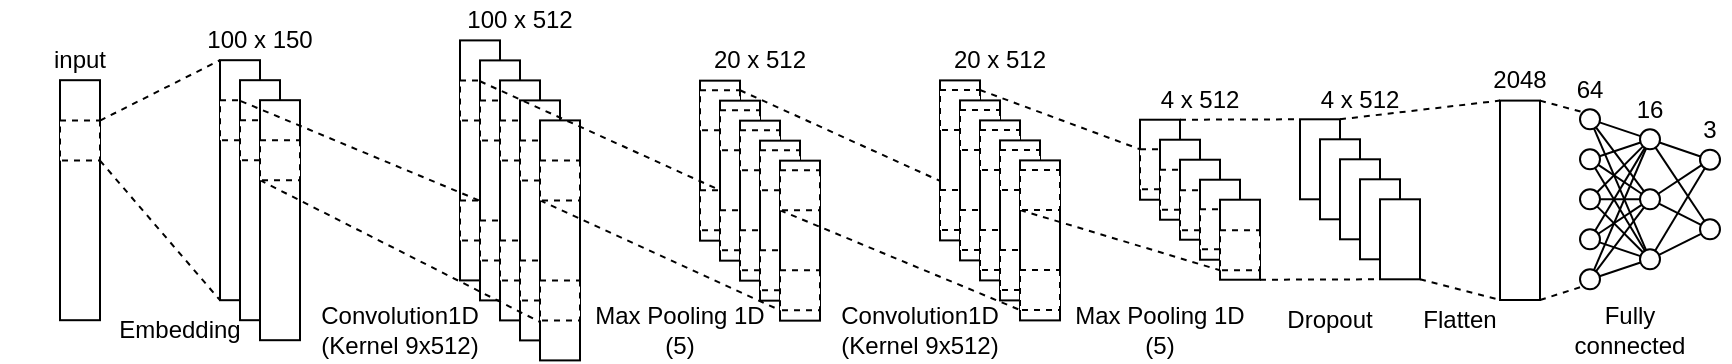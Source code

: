 <mxfile version="14.2.4" type="device"><diagram id="Y6wxQImzyq5qsoY_yZKw" name="Page-1"><mxGraphModel dx="988" dy="628" grid="1" gridSize="10" guides="1" tooltips="1" connect="1" arrows="1" fold="1" page="1" pageScale="1" pageWidth="850" pageHeight="1100" math="0" shadow="0"><root><mxCell id="0"/><mxCell id="1" parent="0"/><mxCell id="9srNNJFQmQIwniroelae-347" value="" style="rounded=0;whiteSpace=wrap;html=1;rotation=90;" parent="1" vertex="1"><mxGeometry x="-10" y="130.1" width="120" height="20" as="geometry"/></mxCell><mxCell id="9srNNJFQmQIwniroelae-470" style="edgeStyle=none;rounded=0;orthogonalLoop=1;jettySize=auto;html=1;exitX=0;exitY=0;exitDx=0;exitDy=0;entryX=0;entryY=1;entryDx=0;entryDy=0;dashed=1;endArrow=none;endFill=0;" parent="1" source="9srNNJFQmQIwniroelae-348" target="9srNNJFQmQIwniroelae-365" edge="1"><mxGeometry relative="1" as="geometry"/></mxCell><mxCell id="9srNNJFQmQIwniroelae-471" style="edgeStyle=none;rounded=0;orthogonalLoop=1;jettySize=auto;html=1;exitX=1;exitY=0;exitDx=0;exitDy=0;entryX=1;entryY=1;entryDx=0;entryDy=0;dashed=1;endArrow=none;endFill=0;" parent="1" source="9srNNJFQmQIwniroelae-348" target="9srNNJFQmQIwniroelae-365" edge="1"><mxGeometry relative="1" as="geometry"/></mxCell><mxCell id="9srNNJFQmQIwniroelae-348" value="" style="rounded=0;whiteSpace=wrap;html=1;dashed=1;direction=south;" parent="1" vertex="1"><mxGeometry x="40" y="100.3" width="20" height="20" as="geometry"/></mxCell><mxCell id="9srNNJFQmQIwniroelae-349" value="" style="rounded=0;whiteSpace=wrap;html=1;rotation=90;" parent="1" vertex="1"><mxGeometry x="190" y="110.2" width="120" height="20" as="geometry"/></mxCell><mxCell id="9srNNJFQmQIwniroelae-350" value="" style="rounded=0;whiteSpace=wrap;html=1;dashed=1;direction=south;" parent="1" vertex="1"><mxGeometry x="240" y="80.2" width="20" height="20" as="geometry"/></mxCell><mxCell id="9srNNJFQmQIwniroelae-351" value="" style="rounded=0;whiteSpace=wrap;html=1;dashed=1;direction=south;" parent="1" vertex="1"><mxGeometry x="240" y="140.2" width="20" height="20" as="geometry"/></mxCell><mxCell id="9srNNJFQmQIwniroelae-352" value="" style="rounded=0;whiteSpace=wrap;html=1;rotation=90;" parent="1" vertex="1"><mxGeometry x="200" y="120.2" width="120" height="20" as="geometry"/></mxCell><mxCell id="9srNNJFQmQIwniroelae-353" value="" style="rounded=0;whiteSpace=wrap;html=1;dashed=1;direction=south;" parent="1" vertex="1"><mxGeometry x="250" y="90.2" width="20" height="20" as="geometry"/></mxCell><mxCell id="9srNNJFQmQIwniroelae-354" value="" style="rounded=0;whiteSpace=wrap;html=1;dashed=1;direction=south;" parent="1" vertex="1"><mxGeometry x="250" y="150.2" width="20" height="20" as="geometry"/></mxCell><mxCell id="9srNNJFQmQIwniroelae-355" value="" style="rounded=0;whiteSpace=wrap;html=1;rotation=90;" parent="1" vertex="1"><mxGeometry x="210" y="130.2" width="120" height="20" as="geometry"/></mxCell><mxCell id="9srNNJFQmQIwniroelae-356" value="" style="rounded=0;whiteSpace=wrap;html=1;dashed=1;direction=south;" parent="1" vertex="1"><mxGeometry x="260" y="100.2" width="20" height="20" as="geometry"/></mxCell><mxCell id="9srNNJFQmQIwniroelae-357" value="" style="rounded=0;whiteSpace=wrap;html=1;dashed=1;direction=south;" parent="1" vertex="1"><mxGeometry x="260" y="160.2" width="20" height="20" as="geometry"/></mxCell><mxCell id="9srNNJFQmQIwniroelae-358" value="" style="rounded=0;whiteSpace=wrap;html=1;rotation=90;" parent="1" vertex="1"><mxGeometry x="220" y="140.2" width="120" height="20" as="geometry"/></mxCell><mxCell id="9srNNJFQmQIwniroelae-359" value="" style="rounded=0;whiteSpace=wrap;html=1;dashed=1;direction=south;" parent="1" vertex="1"><mxGeometry x="270" y="110.2" width="20" height="20" as="geometry"/></mxCell><mxCell id="9srNNJFQmQIwniroelae-360" value="" style="rounded=0;whiteSpace=wrap;html=1;dashed=1;direction=south;" parent="1" vertex="1"><mxGeometry x="270" y="170.2" width="20" height="20" as="geometry"/></mxCell><mxCell id="9srNNJFQmQIwniroelae-361" value="" style="rounded=0;whiteSpace=wrap;html=1;rotation=90;" parent="1" vertex="1"><mxGeometry x="230" y="150.2" width="120" height="20" as="geometry"/></mxCell><mxCell id="9srNNJFQmQIwniroelae-476" style="edgeStyle=none;rounded=0;orthogonalLoop=1;jettySize=auto;html=1;exitX=1;exitY=1;exitDx=0;exitDy=0;entryX=1;entryY=1;entryDx=0;entryDy=0;dashed=1;endArrow=none;endFill=0;" parent="1" source="9srNNJFQmQIwniroelae-362" target="9srNNJFQmQIwniroelae-398" edge="1"><mxGeometry relative="1" as="geometry"/></mxCell><mxCell id="9srNNJFQmQIwniroelae-362" value="" style="rounded=0;whiteSpace=wrap;html=1;dashed=1;direction=south;" parent="1" vertex="1"><mxGeometry x="280" y="120.2" width="20" height="20" as="geometry"/></mxCell><mxCell id="9srNNJFQmQIwniroelae-363" value="" style="rounded=0;whiteSpace=wrap;html=1;dashed=1;direction=south;" parent="1" vertex="1"><mxGeometry x="280" y="180.2" width="20" height="20" as="geometry"/></mxCell><mxCell id="9srNNJFQmQIwniroelae-365" value="" style="rounded=0;whiteSpace=wrap;html=1;rotation=90;" parent="1" vertex="1"><mxGeometry x="70" y="120.1" width="120" height="20" as="geometry"/></mxCell><mxCell id="9srNNJFQmQIwniroelae-366" value="" style="rounded=0;whiteSpace=wrap;html=1;dashed=1;direction=south;" parent="1" vertex="1"><mxGeometry x="120" y="90.1" width="20" height="20" as="geometry"/></mxCell><mxCell id="9srNNJFQmQIwniroelae-371" value="" style="rounded=0;whiteSpace=wrap;html=1;rotation=90;" parent="1" vertex="1"><mxGeometry x="80" y="130.1" width="120" height="20" as="geometry"/></mxCell><mxCell id="9srNNJFQmQIwniroelae-372" value="" style="rounded=0;whiteSpace=wrap;html=1;dashed=1;direction=south;" parent="1" vertex="1"><mxGeometry x="130" y="100.1" width="20" height="20" as="geometry"/></mxCell><mxCell id="9srNNJFQmQIwniroelae-373" value="" style="rounded=0;whiteSpace=wrap;html=1;rotation=90;" parent="1" vertex="1"><mxGeometry x="90" y="140.1" width="120" height="20" as="geometry"/></mxCell><mxCell id="9srNNJFQmQIwniroelae-474" style="edgeStyle=none;rounded=0;orthogonalLoop=1;jettySize=auto;html=1;exitX=1;exitY=1;exitDx=0;exitDy=0;entryX=0.841;entryY=0.988;entryDx=0;entryDy=0;entryPerimeter=0;dashed=1;endArrow=none;endFill=0;" parent="1" source="9srNNJFQmQIwniroelae-374" target="9srNNJFQmQIwniroelae-361" edge="1"><mxGeometry relative="1" as="geometry"/></mxCell><mxCell id="9srNNJFQmQIwniroelae-374" value="" style="rounded=0;whiteSpace=wrap;html=1;dashed=1;direction=south;" parent="1" vertex="1"><mxGeometry x="140" y="110.1" width="20" height="20" as="geometry"/></mxCell><mxCell id="9srNNJFQmQIwniroelae-379" value="" style="rounded=0;whiteSpace=wrap;html=1;rotation=90;" parent="1" vertex="1"><mxGeometry x="330" y="110.33" width="80" height="20" as="geometry"/></mxCell><mxCell id="9srNNJFQmQIwniroelae-478" style="edgeStyle=none;rounded=0;orthogonalLoop=1;jettySize=auto;html=1;exitX=0;exitY=0;exitDx=0;exitDy=0;entryX=0;entryY=0.5;entryDx=0;entryDy=0;dashed=1;endArrow=none;endFill=0;" parent="1" source="9srNNJFQmQIwniroelae-380" target="9srNNJFQmQIwniroelae-437" edge="1"><mxGeometry relative="1" as="geometry"/></mxCell><mxCell id="9srNNJFQmQIwniroelae-380" value="" style="rounded=0;whiteSpace=wrap;html=1;dashed=1;direction=south;" parent="1" vertex="1"><mxGeometry x="360" y="85.13" width="20" height="20" as="geometry"/></mxCell><mxCell id="9srNNJFQmQIwniroelae-381" style="edgeStyle=none;rounded=0;orthogonalLoop=1;jettySize=auto;html=1;exitX=1;exitY=0.5;exitDx=0;exitDy=0;dashed=1;endArrow=none;endFill=0;" parent="1" source="9srNNJFQmQIwniroelae-379" target="9srNNJFQmQIwniroelae-379" edge="1"><mxGeometry relative="1" as="geometry"/></mxCell><mxCell id="9srNNJFQmQIwniroelae-382" value="" style="rounded=0;whiteSpace=wrap;html=1;dashed=1;direction=south;" parent="1" vertex="1"><mxGeometry x="360" y="135.13" width="20" height="20" as="geometry"/></mxCell><mxCell id="9srNNJFQmQIwniroelae-383" value="" style="rounded=0;whiteSpace=wrap;html=1;rotation=90;" parent="1" vertex="1"><mxGeometry x="340" y="120.33" width="80" height="20" as="geometry"/></mxCell><mxCell id="9srNNJFQmQIwniroelae-384" value="" style="rounded=0;whiteSpace=wrap;html=1;dashed=1;direction=south;" parent="1" vertex="1"><mxGeometry x="370" y="95.13" width="20" height="20" as="geometry"/></mxCell><mxCell id="9srNNJFQmQIwniroelae-385" style="edgeStyle=none;rounded=0;orthogonalLoop=1;jettySize=auto;html=1;exitX=1;exitY=0.5;exitDx=0;exitDy=0;dashed=1;endArrow=none;endFill=0;" parent="1" source="9srNNJFQmQIwniroelae-383" target="9srNNJFQmQIwniroelae-383" edge="1"><mxGeometry relative="1" as="geometry"/></mxCell><mxCell id="9srNNJFQmQIwniroelae-386" value="" style="rounded=0;whiteSpace=wrap;html=1;dashed=1;direction=south;" parent="1" vertex="1"><mxGeometry x="370" y="145.13" width="20" height="20" as="geometry"/></mxCell><mxCell id="9srNNJFQmQIwniroelae-387" value="" style="rounded=0;whiteSpace=wrap;html=1;rotation=90;" parent="1" vertex="1"><mxGeometry x="350" y="130.33" width="80" height="20" as="geometry"/></mxCell><mxCell id="9srNNJFQmQIwniroelae-388" value="" style="rounded=0;whiteSpace=wrap;html=1;dashed=1;direction=south;" parent="1" vertex="1"><mxGeometry x="380" y="105.13" width="20" height="20" as="geometry"/></mxCell><mxCell id="9srNNJFQmQIwniroelae-389" style="edgeStyle=none;rounded=0;orthogonalLoop=1;jettySize=auto;html=1;exitX=1;exitY=0.5;exitDx=0;exitDy=0;dashed=1;endArrow=none;endFill=0;" parent="1" source="9srNNJFQmQIwniroelae-387" target="9srNNJFQmQIwniroelae-387" edge="1"><mxGeometry relative="1" as="geometry"/></mxCell><mxCell id="9srNNJFQmQIwniroelae-390" value="" style="rounded=0;whiteSpace=wrap;html=1;dashed=1;direction=south;" parent="1" vertex="1"><mxGeometry x="380" y="155.13" width="20" height="20" as="geometry"/></mxCell><mxCell id="9srNNJFQmQIwniroelae-391" value="" style="rounded=0;whiteSpace=wrap;html=1;rotation=90;" parent="1" vertex="1"><mxGeometry x="360" y="140.33" width="80" height="20" as="geometry"/></mxCell><mxCell id="9srNNJFQmQIwniroelae-392" value="" style="rounded=0;whiteSpace=wrap;html=1;dashed=1;direction=south;" parent="1" vertex="1"><mxGeometry x="390" y="115.13" width="20" height="20" as="geometry"/></mxCell><mxCell id="9srNNJFQmQIwniroelae-393" style="edgeStyle=none;rounded=0;orthogonalLoop=1;jettySize=auto;html=1;exitX=1;exitY=0.5;exitDx=0;exitDy=0;dashed=1;endArrow=none;endFill=0;" parent="1" source="9srNNJFQmQIwniroelae-391" target="9srNNJFQmQIwniroelae-391" edge="1"><mxGeometry relative="1" as="geometry"/></mxCell><mxCell id="9srNNJFQmQIwniroelae-394" value="" style="rounded=0;whiteSpace=wrap;html=1;dashed=1;direction=south;" parent="1" vertex="1"><mxGeometry x="390" y="165.13" width="20" height="20" as="geometry"/></mxCell><mxCell id="9srNNJFQmQIwniroelae-395" value="" style="rounded=0;whiteSpace=wrap;html=1;rotation=90;" parent="1" vertex="1"><mxGeometry x="370" y="150.33" width="80" height="20" as="geometry"/></mxCell><mxCell id="9srNNJFQmQIwniroelae-479" style="edgeStyle=none;rounded=0;orthogonalLoop=1;jettySize=auto;html=1;exitX=1;exitY=1;exitDx=0;exitDy=0;entryX=1;entryY=1;entryDx=0;entryDy=0;dashed=1;endArrow=none;endFill=0;" parent="1" source="9srNNJFQmQIwniroelae-396" target="9srNNJFQmQIwniroelae-453" edge="1"><mxGeometry relative="1" as="geometry"/></mxCell><mxCell id="9srNNJFQmQIwniroelae-396" value="" style="rounded=0;whiteSpace=wrap;html=1;dashed=1;direction=south;" parent="1" vertex="1"><mxGeometry x="400" y="125.13" width="20" height="20" as="geometry"/></mxCell><mxCell id="9srNNJFQmQIwniroelae-397" style="edgeStyle=none;rounded=0;orthogonalLoop=1;jettySize=auto;html=1;exitX=1;exitY=0.5;exitDx=0;exitDy=0;dashed=1;endArrow=none;endFill=0;" parent="1" source="9srNNJFQmQIwniroelae-395" target="9srNNJFQmQIwniroelae-395" edge="1"><mxGeometry relative="1" as="geometry"/></mxCell><mxCell id="9srNNJFQmQIwniroelae-398" value="" style="rounded=0;whiteSpace=wrap;html=1;dashed=1;direction=south;" parent="1" vertex="1"><mxGeometry x="400" y="175.13" width="20" height="20" as="geometry"/></mxCell><mxCell id="9srNNJFQmQIwniroelae-565" style="edgeStyle=none;rounded=0;orthogonalLoop=1;jettySize=auto;html=1;exitX=0;exitY=0;exitDx=0;exitDy=0;entryX=0;entryY=1;entryDx=0;entryDy=0;dashed=1;endArrow=none;endFill=0;" parent="1" source="9srNNJFQmQIwniroelae-419" target="9srNNJFQmQIwniroelae-548" edge="1"><mxGeometry relative="1" as="geometry"/></mxCell><mxCell id="9srNNJFQmQIwniroelae-419" value="" style="rounded=0;whiteSpace=wrap;html=1;rotation=90;" parent="1" vertex="1"><mxGeometry x="570" y="109.86" width="40" height="20" as="geometry"/></mxCell><mxCell id="9srNNJFQmQIwniroelae-420" value="" style="rounded=0;whiteSpace=wrap;html=1;dashed=1;direction=south;" parent="1" vertex="1"><mxGeometry x="580" y="114.65" width="20" height="20" as="geometry"/></mxCell><mxCell id="9srNNJFQmQIwniroelae-421" style="edgeStyle=none;rounded=0;orthogonalLoop=1;jettySize=auto;html=1;exitX=1;exitY=0.5;exitDx=0;exitDy=0;dashed=1;endArrow=none;endFill=0;" parent="1" source="9srNNJFQmQIwniroelae-419" target="9srNNJFQmQIwniroelae-419" edge="1"><mxGeometry relative="1" as="geometry"/></mxCell><mxCell id="9srNNJFQmQIwniroelae-422" value="" style="rounded=0;whiteSpace=wrap;html=1;rotation=90;" parent="1" vertex="1"><mxGeometry x="580" y="119.86" width="40" height="20" as="geometry"/></mxCell><mxCell id="9srNNJFQmQIwniroelae-423" value="" style="rounded=0;whiteSpace=wrap;html=1;dashed=1;direction=south;" parent="1" vertex="1"><mxGeometry x="590" y="124.86" width="20" height="20" as="geometry"/></mxCell><mxCell id="9srNNJFQmQIwniroelae-424" style="edgeStyle=none;rounded=0;orthogonalLoop=1;jettySize=auto;html=1;exitX=1;exitY=0.5;exitDx=0;exitDy=0;dashed=1;endArrow=none;endFill=0;" parent="1" source="9srNNJFQmQIwniroelae-422" target="9srNNJFQmQIwniroelae-422" edge="1"><mxGeometry relative="1" as="geometry"/></mxCell><mxCell id="9srNNJFQmQIwniroelae-425" value="" style="rounded=0;whiteSpace=wrap;html=1;rotation=90;" parent="1" vertex="1"><mxGeometry x="590" y="129.86" width="40" height="20" as="geometry"/></mxCell><mxCell id="9srNNJFQmQIwniroelae-426" value="" style="rounded=0;whiteSpace=wrap;html=1;dashed=1;direction=south;" parent="1" vertex="1"><mxGeometry x="600" y="135.13" width="20" height="20" as="geometry"/></mxCell><mxCell id="9srNNJFQmQIwniroelae-427" style="edgeStyle=none;rounded=0;orthogonalLoop=1;jettySize=auto;html=1;exitX=1;exitY=0.5;exitDx=0;exitDy=0;dashed=1;endArrow=none;endFill=0;" parent="1" source="9srNNJFQmQIwniroelae-425" target="9srNNJFQmQIwniroelae-425" edge="1"><mxGeometry relative="1" as="geometry"/></mxCell><mxCell id="9srNNJFQmQIwniroelae-428" value="" style="rounded=0;whiteSpace=wrap;html=1;rotation=90;" parent="1" vertex="1"><mxGeometry x="600" y="139.86" width="40" height="20" as="geometry"/></mxCell><mxCell id="9srNNJFQmQIwniroelae-429" value="" style="rounded=0;whiteSpace=wrap;html=1;dashed=1;direction=south;" parent="1" vertex="1"><mxGeometry x="610" y="144.65" width="20" height="20" as="geometry"/></mxCell><mxCell id="9srNNJFQmQIwniroelae-430" style="edgeStyle=none;rounded=0;orthogonalLoop=1;jettySize=auto;html=1;exitX=1;exitY=0.5;exitDx=0;exitDy=0;dashed=1;endArrow=none;endFill=0;" parent="1" source="9srNNJFQmQIwniroelae-428" target="9srNNJFQmQIwniroelae-428" edge="1"><mxGeometry relative="1" as="geometry"/></mxCell><mxCell id="9srNNJFQmQIwniroelae-566" style="edgeStyle=none;rounded=0;orthogonalLoop=1;jettySize=auto;html=1;exitX=1;exitY=0;exitDx=0;exitDy=0;entryX=1;entryY=1;entryDx=0;entryDy=0;dashed=1;endArrow=none;endFill=0;" parent="1" source="9srNNJFQmQIwniroelae-431" target="9srNNJFQmQIwniroelae-560" edge="1"><mxGeometry relative="1" as="geometry"/></mxCell><mxCell id="9srNNJFQmQIwniroelae-431" value="" style="rounded=0;whiteSpace=wrap;html=1;rotation=90;" parent="1" vertex="1"><mxGeometry x="610" y="149.86" width="40" height="20" as="geometry"/></mxCell><mxCell id="9srNNJFQmQIwniroelae-432" value="" style="rounded=0;whiteSpace=wrap;html=1;dashed=1;direction=south;" parent="1" vertex="1"><mxGeometry x="620" y="155.13" width="20" height="20" as="geometry"/></mxCell><mxCell id="9srNNJFQmQIwniroelae-433" style="edgeStyle=none;rounded=0;orthogonalLoop=1;jettySize=auto;html=1;exitX=1;exitY=0.5;exitDx=0;exitDy=0;dashed=1;endArrow=none;endFill=0;" parent="1" source="9srNNJFQmQIwniroelae-431" target="9srNNJFQmQIwniroelae-431" edge="1"><mxGeometry relative="1" as="geometry"/></mxCell><mxCell id="9srNNJFQmQIwniroelae-434" value="" style="rounded=0;whiteSpace=wrap;html=1;rotation=90;" parent="1" vertex="1"><mxGeometry x="450" y="110.2" width="80" height="20" as="geometry"/></mxCell><mxCell id="9srNNJFQmQIwniroelae-480" style="edgeStyle=none;rounded=0;orthogonalLoop=1;jettySize=auto;html=1;exitX=0;exitY=0;exitDx=0;exitDy=0;entryX=0;entryY=1;entryDx=0;entryDy=0;dashed=1;endArrow=none;endFill=0;" parent="1" source="9srNNJFQmQIwniroelae-435" target="9srNNJFQmQIwniroelae-420" edge="1"><mxGeometry relative="1" as="geometry"/></mxCell><mxCell id="9srNNJFQmQIwniroelae-435" value="" style="rounded=0;whiteSpace=wrap;html=1;dashed=1;direction=south;" parent="1" vertex="1"><mxGeometry x="480" y="85.0" width="20" height="20" as="geometry"/></mxCell><mxCell id="9srNNJFQmQIwniroelae-436" style="edgeStyle=none;rounded=0;orthogonalLoop=1;jettySize=auto;html=1;exitX=1;exitY=0.5;exitDx=0;exitDy=0;dashed=1;endArrow=none;endFill=0;" parent="1" source="9srNNJFQmQIwniroelae-434" target="9srNNJFQmQIwniroelae-434" edge="1"><mxGeometry relative="1" as="geometry"/></mxCell><mxCell id="9srNNJFQmQIwniroelae-437" value="" style="rounded=0;whiteSpace=wrap;html=1;dashed=1;direction=south;" parent="1" vertex="1"><mxGeometry x="480" y="135.0" width="20" height="20" as="geometry"/></mxCell><mxCell id="9srNNJFQmQIwniroelae-438" value="" style="rounded=0;whiteSpace=wrap;html=1;rotation=90;" parent="1" vertex="1"><mxGeometry x="460" y="120.2" width="80" height="20" as="geometry"/></mxCell><mxCell id="9srNNJFQmQIwniroelae-439" value="" style="rounded=0;whiteSpace=wrap;html=1;dashed=1;direction=south;" parent="1" vertex="1"><mxGeometry x="490" y="95.0" width="20" height="20" as="geometry"/></mxCell><mxCell id="9srNNJFQmQIwniroelae-440" style="edgeStyle=none;rounded=0;orthogonalLoop=1;jettySize=auto;html=1;exitX=1;exitY=0.5;exitDx=0;exitDy=0;dashed=1;endArrow=none;endFill=0;" parent="1" source="9srNNJFQmQIwniroelae-438" target="9srNNJFQmQIwniroelae-438" edge="1"><mxGeometry relative="1" as="geometry"/></mxCell><mxCell id="9srNNJFQmQIwniroelae-441" value="" style="rounded=0;whiteSpace=wrap;html=1;dashed=1;direction=south;" parent="1" vertex="1"><mxGeometry x="490" y="145.0" width="20" height="20" as="geometry"/></mxCell><mxCell id="9srNNJFQmQIwniroelae-442" value="" style="rounded=0;whiteSpace=wrap;html=1;rotation=90;" parent="1" vertex="1"><mxGeometry x="470" y="130.2" width="80" height="20" as="geometry"/></mxCell><mxCell id="9srNNJFQmQIwniroelae-443" value="" style="rounded=0;whiteSpace=wrap;html=1;dashed=1;direction=south;" parent="1" vertex="1"><mxGeometry x="500" y="105.0" width="20" height="20" as="geometry"/></mxCell><mxCell id="9srNNJFQmQIwniroelae-444" style="edgeStyle=none;rounded=0;orthogonalLoop=1;jettySize=auto;html=1;exitX=1;exitY=0.5;exitDx=0;exitDy=0;dashed=1;endArrow=none;endFill=0;" parent="1" source="9srNNJFQmQIwniroelae-442" target="9srNNJFQmQIwniroelae-442" edge="1"><mxGeometry relative="1" as="geometry"/></mxCell><mxCell id="9srNNJFQmQIwniroelae-445" value="" style="rounded=0;whiteSpace=wrap;html=1;dashed=1;direction=south;" parent="1" vertex="1"><mxGeometry x="500" y="155.0" width="20" height="20" as="geometry"/></mxCell><mxCell id="9srNNJFQmQIwniroelae-446" value="" style="rounded=0;whiteSpace=wrap;html=1;rotation=90;" parent="1" vertex="1"><mxGeometry x="480" y="140.2" width="80" height="20" as="geometry"/></mxCell><mxCell id="9srNNJFQmQIwniroelae-447" value="" style="rounded=0;whiteSpace=wrap;html=1;dashed=1;direction=south;" parent="1" vertex="1"><mxGeometry x="510" y="115.0" width="20" height="20" as="geometry"/></mxCell><mxCell id="9srNNJFQmQIwniroelae-448" style="edgeStyle=none;rounded=0;orthogonalLoop=1;jettySize=auto;html=1;exitX=1;exitY=0.5;exitDx=0;exitDy=0;dashed=1;endArrow=none;endFill=0;" parent="1" source="9srNNJFQmQIwniroelae-446" target="9srNNJFQmQIwniroelae-446" edge="1"><mxGeometry relative="1" as="geometry"/></mxCell><mxCell id="9srNNJFQmQIwniroelae-449" value="" style="rounded=0;whiteSpace=wrap;html=1;dashed=1;direction=south;" parent="1" vertex="1"><mxGeometry x="510" y="165.0" width="20" height="20" as="geometry"/></mxCell><mxCell id="9srNNJFQmQIwniroelae-450" value="" style="rounded=0;whiteSpace=wrap;html=1;rotation=90;" parent="1" vertex="1"><mxGeometry x="490" y="150.2" width="80" height="20" as="geometry"/></mxCell><mxCell id="9srNNJFQmQIwniroelae-481" style="edgeStyle=none;rounded=0;orthogonalLoop=1;jettySize=auto;html=1;exitX=1;exitY=1;exitDx=0;exitDy=0;entryX=1;entryY=1;entryDx=0;entryDy=0;dashed=1;endArrow=none;endFill=0;" parent="1" source="9srNNJFQmQIwniroelae-451" target="9srNNJFQmQIwniroelae-432" edge="1"><mxGeometry relative="1" as="geometry"/></mxCell><mxCell id="9srNNJFQmQIwniroelae-451" value="" style="rounded=0;whiteSpace=wrap;html=1;dashed=1;direction=south;" parent="1" vertex="1"><mxGeometry x="520" y="125.0" width="20" height="20" as="geometry"/></mxCell><mxCell id="9srNNJFQmQIwniroelae-452" style="edgeStyle=none;rounded=0;orthogonalLoop=1;jettySize=auto;html=1;exitX=1;exitY=0.5;exitDx=0;exitDy=0;dashed=1;endArrow=none;endFill=0;" parent="1" source="9srNNJFQmQIwniroelae-450" target="9srNNJFQmQIwniroelae-450" edge="1"><mxGeometry relative="1" as="geometry"/></mxCell><mxCell id="9srNNJFQmQIwniroelae-453" value="" style="rounded=0;whiteSpace=wrap;html=1;dashed=1;direction=south;" parent="1" vertex="1"><mxGeometry x="520" y="175.0" width="20" height="20" as="geometry"/></mxCell><mxCell id="9srNNJFQmQIwniroelae-473" style="edgeStyle=none;rounded=0;orthogonalLoop=1;jettySize=auto;html=1;exitX=0.087;exitY=0.98;exitDx=0;exitDy=0;dashed=1;endArrow=none;endFill=0;entryX=0.584;entryY=1.017;entryDx=0;entryDy=0;exitPerimeter=0;entryPerimeter=0;" parent="1" source="9srNNJFQmQIwniroelae-371" target="9srNNJFQmQIwniroelae-352" edge="1"><mxGeometry relative="1" as="geometry"><mxPoint x="290" y="140.5" as="targetPoint"/><mxPoint x="130" y="80.5" as="sourcePoint"/></mxGeometry></mxCell><mxCell id="9srNNJFQmQIwniroelae-477" style="edgeStyle=none;rounded=0;orthogonalLoop=1;jettySize=auto;html=1;exitX=0.087;exitY=1;exitDx=0;exitDy=0;entryX=0;entryY=0.5;entryDx=0;entryDy=0;dashed=1;endArrow=none;endFill=0;exitPerimeter=0;" parent="1" source="9srNNJFQmQIwniroelae-352" target="9srNNJFQmQIwniroelae-382" edge="1"><mxGeometry relative="1" as="geometry"><mxPoint x="290" y="80.5" as="sourcePoint"/><mxPoint x="450" y="135.3" as="targetPoint"/></mxGeometry></mxCell><mxCell id="9srNNJFQmQIwniroelae-483" value="Embedding" style="text;html=1;strokeColor=none;fillColor=none;align=center;verticalAlign=middle;whiteSpace=wrap;rounded=0;dashed=1;" parent="1" vertex="1"><mxGeometry x="80" y="195.3" width="40" height="20" as="geometry"/></mxCell><mxCell id="9srNNJFQmQIwniroelae-484" value="Convolution1D&lt;br&gt;(Kernel 9x512)" style="text;html=1;strokeColor=none;fillColor=none;align=center;verticalAlign=middle;whiteSpace=wrap;rounded=0;dashed=1;" parent="1" vertex="1"><mxGeometry x="160" y="195.3" width="100" height="20" as="geometry"/></mxCell><mxCell id="9srNNJFQmQIwniroelae-485" value="Max Pooling 1D&lt;br&gt;(5)" style="text;html=1;strokeColor=none;fillColor=none;align=center;verticalAlign=middle;whiteSpace=wrap;rounded=0;dashed=1;" parent="1" vertex="1"><mxGeometry x="300" y="195.3" width="100" height="20" as="geometry"/></mxCell><mxCell id="9srNNJFQmQIwniroelae-488" value="Convolution1D&lt;br&gt;(Kernel 9x512)" style="text;html=1;strokeColor=none;fillColor=none;align=center;verticalAlign=middle;whiteSpace=wrap;rounded=0;dashed=1;" parent="1" vertex="1"><mxGeometry x="420" y="195.3" width="100" height="20" as="geometry"/></mxCell><mxCell id="9srNNJFQmQIwniroelae-489" style="edgeStyle=none;rounded=0;orthogonalLoop=1;jettySize=auto;html=1;exitX=1;exitY=0;exitDx=0;exitDy=0;entryX=0;entryY=0;entryDx=0;entryDy=0;dashed=1;endArrow=none;endFill=0;" parent="1" source="9srNNJFQmQIwniroelae-491" target="9srNNJFQmQIwniroelae-495" edge="1"><mxGeometry relative="1" as="geometry"/></mxCell><mxCell id="9srNNJFQmQIwniroelae-490" style="edgeStyle=none;rounded=0;orthogonalLoop=1;jettySize=auto;html=1;exitX=1;exitY=1;exitDx=0;exitDy=0;entryX=0;entryY=1;entryDx=0;entryDy=0;dashed=1;endArrow=none;endFill=0;" parent="1" source="9srNNJFQmQIwniroelae-491" target="9srNNJFQmQIwniroelae-511" edge="1"><mxGeometry relative="1" as="geometry"/></mxCell><mxCell id="9srNNJFQmQIwniroelae-491" value="" style="rounded=0;whiteSpace=wrap;html=1;" parent="1" vertex="1"><mxGeometry x="760" y="90.3" width="20" height="99.7" as="geometry"/></mxCell><mxCell id="9srNNJFQmQIwniroelae-492" style="edgeStyle=none;rounded=0;orthogonalLoop=1;jettySize=auto;html=1;endArrow=none;endFill=0;" parent="1" source="9srNNJFQmQIwniroelae-495" target="9srNNJFQmQIwniroelae-514" edge="1"><mxGeometry relative="1" as="geometry"/></mxCell><mxCell id="9srNNJFQmQIwniroelae-493" style="edgeStyle=none;rounded=0;orthogonalLoop=1;jettySize=auto;html=1;endArrow=none;endFill=0;" parent="1" source="9srNNJFQmQIwniroelae-495" target="9srNNJFQmQIwniroelae-517" edge="1"><mxGeometry relative="1" as="geometry"/></mxCell><mxCell id="9srNNJFQmQIwniroelae-494" style="edgeStyle=none;rounded=0;orthogonalLoop=1;jettySize=auto;html=1;endArrow=none;endFill=0;" parent="1" source="9srNNJFQmQIwniroelae-495" target="9srNNJFQmQIwniroelae-520" edge="1"><mxGeometry relative="1" as="geometry"/></mxCell><mxCell id="9srNNJFQmQIwniroelae-495" value="" style="ellipse;whiteSpace=wrap;html=1;aspect=fixed;" parent="1" vertex="1"><mxGeometry x="800" y="94.65" width="10" height="10" as="geometry"/></mxCell><mxCell id="9srNNJFQmQIwniroelae-496" style="edgeStyle=none;rounded=0;orthogonalLoop=1;jettySize=auto;html=1;endArrow=none;endFill=0;" parent="1" source="9srNNJFQmQIwniroelae-499" target="9srNNJFQmQIwniroelae-514" edge="1"><mxGeometry relative="1" as="geometry"/></mxCell><mxCell id="9srNNJFQmQIwniroelae-497" style="edgeStyle=none;rounded=0;orthogonalLoop=1;jettySize=auto;html=1;endArrow=none;endFill=0;" parent="1" source="9srNNJFQmQIwniroelae-499" target="9srNNJFQmQIwniroelae-517" edge="1"><mxGeometry relative="1" as="geometry"/></mxCell><mxCell id="9srNNJFQmQIwniroelae-498" style="edgeStyle=none;rounded=0;orthogonalLoop=1;jettySize=auto;html=1;endArrow=none;endFill=0;" parent="1" source="9srNNJFQmQIwniroelae-499" target="9srNNJFQmQIwniroelae-520" edge="1"><mxGeometry relative="1" as="geometry"/></mxCell><mxCell id="9srNNJFQmQIwniroelae-499" value="" style="ellipse;whiteSpace=wrap;html=1;aspect=fixed;" parent="1" vertex="1"><mxGeometry x="800" y="114.65" width="10" height="10" as="geometry"/></mxCell><mxCell id="9srNNJFQmQIwniroelae-500" style="edgeStyle=none;rounded=0;orthogonalLoop=1;jettySize=auto;html=1;endArrow=none;endFill=0;" parent="1" source="9srNNJFQmQIwniroelae-503" target="9srNNJFQmQIwniroelae-514" edge="1"><mxGeometry relative="1" as="geometry"/></mxCell><mxCell id="9srNNJFQmQIwniroelae-501" style="edgeStyle=none;rounded=0;orthogonalLoop=1;jettySize=auto;html=1;endArrow=none;endFill=0;" parent="1" source="9srNNJFQmQIwniroelae-503" target="9srNNJFQmQIwniroelae-517" edge="1"><mxGeometry relative="1" as="geometry"/></mxCell><mxCell id="9srNNJFQmQIwniroelae-502" style="edgeStyle=none;rounded=0;orthogonalLoop=1;jettySize=auto;html=1;endArrow=none;endFill=0;" parent="1" source="9srNNJFQmQIwniroelae-503" target="9srNNJFQmQIwniroelae-520" edge="1"><mxGeometry relative="1" as="geometry"/></mxCell><mxCell id="9srNNJFQmQIwniroelae-503" value="" style="ellipse;whiteSpace=wrap;html=1;aspect=fixed;" parent="1" vertex="1"><mxGeometry x="800" y="134.65" width="10" height="10" as="geometry"/></mxCell><mxCell id="9srNNJFQmQIwniroelae-504" style="edgeStyle=none;rounded=0;orthogonalLoop=1;jettySize=auto;html=1;endArrow=none;endFill=0;" parent="1" source="9srNNJFQmQIwniroelae-507" target="9srNNJFQmQIwniroelae-514" edge="1"><mxGeometry relative="1" as="geometry"/></mxCell><mxCell id="9srNNJFQmQIwniroelae-505" style="edgeStyle=none;rounded=0;orthogonalLoop=1;jettySize=auto;html=1;endArrow=none;endFill=0;" parent="1" source="9srNNJFQmQIwniroelae-507" target="9srNNJFQmQIwniroelae-517" edge="1"><mxGeometry relative="1" as="geometry"/></mxCell><mxCell id="9srNNJFQmQIwniroelae-506" style="edgeStyle=none;rounded=0;orthogonalLoop=1;jettySize=auto;html=1;endArrow=none;endFill=0;" parent="1" source="9srNNJFQmQIwniroelae-507" target="9srNNJFQmQIwniroelae-520" edge="1"><mxGeometry relative="1" as="geometry"/></mxCell><mxCell id="9srNNJFQmQIwniroelae-507" value="" style="ellipse;whiteSpace=wrap;html=1;aspect=fixed;" parent="1" vertex="1"><mxGeometry x="800" y="154.65" width="10" height="10" as="geometry"/></mxCell><mxCell id="9srNNJFQmQIwniroelae-508" style="edgeStyle=none;rounded=0;orthogonalLoop=1;jettySize=auto;html=1;endArrow=none;endFill=0;" parent="1" source="9srNNJFQmQIwniroelae-511" target="9srNNJFQmQIwniroelae-514" edge="1"><mxGeometry relative="1" as="geometry"/></mxCell><mxCell id="9srNNJFQmQIwniroelae-509" style="edgeStyle=none;rounded=0;orthogonalLoop=1;jettySize=auto;html=1;endArrow=none;endFill=0;" parent="1" source="9srNNJFQmQIwniroelae-511" target="9srNNJFQmQIwniroelae-517" edge="1"><mxGeometry relative="1" as="geometry"/></mxCell><mxCell id="9srNNJFQmQIwniroelae-510" style="edgeStyle=none;rounded=0;orthogonalLoop=1;jettySize=auto;html=1;endArrow=none;endFill=0;" parent="1" source="9srNNJFQmQIwniroelae-511" target="9srNNJFQmQIwniroelae-520" edge="1"><mxGeometry relative="1" as="geometry"/></mxCell><mxCell id="9srNNJFQmQIwniroelae-511" value="" style="ellipse;whiteSpace=wrap;html=1;aspect=fixed;" parent="1" vertex="1"><mxGeometry x="800" y="174.65" width="10" height="10" as="geometry"/></mxCell><mxCell id="9srNNJFQmQIwniroelae-512" style="edgeStyle=none;rounded=0;orthogonalLoop=1;jettySize=auto;html=1;endArrow=none;endFill=0;" parent="1" source="9srNNJFQmQIwniroelae-514" target="9srNNJFQmQIwniroelae-521" edge="1"><mxGeometry relative="1" as="geometry"/></mxCell><mxCell id="9srNNJFQmQIwniroelae-513" style="edgeStyle=none;rounded=0;orthogonalLoop=1;jettySize=auto;html=1;endArrow=none;endFill=0;" parent="1" source="9srNNJFQmQIwniroelae-514" target="9srNNJFQmQIwniroelae-522" edge="1"><mxGeometry relative="1" as="geometry"/></mxCell><mxCell id="9srNNJFQmQIwniroelae-514" value="" style="ellipse;whiteSpace=wrap;html=1;aspect=fixed;" parent="1" vertex="1"><mxGeometry x="830" y="104.65" width="10" height="10" as="geometry"/></mxCell><mxCell id="9srNNJFQmQIwniroelae-515" style="edgeStyle=none;rounded=0;orthogonalLoop=1;jettySize=auto;html=1;endArrow=none;endFill=0;" parent="1" source="9srNNJFQmQIwniroelae-517" target="9srNNJFQmQIwniroelae-521" edge="1"><mxGeometry relative="1" as="geometry"/></mxCell><mxCell id="9srNNJFQmQIwniroelae-516" style="edgeStyle=none;rounded=0;orthogonalLoop=1;jettySize=auto;html=1;endArrow=none;endFill=0;" parent="1" source="9srNNJFQmQIwniroelae-517" target="9srNNJFQmQIwniroelae-522" edge="1"><mxGeometry relative="1" as="geometry"/></mxCell><mxCell id="9srNNJFQmQIwniroelae-517" value="" style="ellipse;whiteSpace=wrap;html=1;aspect=fixed;" parent="1" vertex="1"><mxGeometry x="830" y="134.65" width="10" height="10" as="geometry"/></mxCell><mxCell id="9srNNJFQmQIwniroelae-518" style="edgeStyle=none;rounded=0;orthogonalLoop=1;jettySize=auto;html=1;endArrow=none;endFill=0;" parent="1" source="9srNNJFQmQIwniroelae-520" target="9srNNJFQmQIwniroelae-521" edge="1"><mxGeometry relative="1" as="geometry"/></mxCell><mxCell id="9srNNJFQmQIwniroelae-519" style="edgeStyle=none;rounded=0;orthogonalLoop=1;jettySize=auto;html=1;endArrow=none;endFill=0;" parent="1" source="9srNNJFQmQIwniroelae-520" target="9srNNJFQmQIwniroelae-522" edge="1"><mxGeometry relative="1" as="geometry"/></mxCell><mxCell id="9srNNJFQmQIwniroelae-520" value="" style="ellipse;whiteSpace=wrap;html=1;aspect=fixed;" parent="1" vertex="1"><mxGeometry x="830" y="164.65" width="10" height="10" as="geometry"/></mxCell><mxCell id="9srNNJFQmQIwniroelae-521" value="" style="ellipse;whiteSpace=wrap;html=1;aspect=fixed;" parent="1" vertex="1"><mxGeometry x="860" y="114.86" width="10" height="10" as="geometry"/></mxCell><mxCell id="9srNNJFQmQIwniroelae-522" value="" style="ellipse;whiteSpace=wrap;html=1;aspect=fixed;" parent="1" vertex="1"><mxGeometry x="860" y="149.65" width="10" height="10" as="geometry"/></mxCell><mxCell id="9srNNJFQmQIwniroelae-523" value="2048" style="text;html=1;strokeColor=none;fillColor=none;align=center;verticalAlign=middle;whiteSpace=wrap;rounded=0;dashed=1;" parent="1" vertex="1"><mxGeometry x="750" y="70.3" width="40" height="20" as="geometry"/></mxCell><mxCell id="9srNNJFQmQIwniroelae-524" value="64" style="text;html=1;strokeColor=none;fillColor=none;align=center;verticalAlign=middle;whiteSpace=wrap;rounded=0;dashed=1;" parent="1" vertex="1"><mxGeometry x="795" y="74.65" width="20" height="20" as="geometry"/></mxCell><mxCell id="9srNNJFQmQIwniroelae-525" value="16" style="text;html=1;strokeColor=none;fillColor=none;align=center;verticalAlign=middle;whiteSpace=wrap;rounded=0;dashed=1;" parent="1" vertex="1"><mxGeometry x="825" y="84.65" width="20" height="20" as="geometry"/></mxCell><mxCell id="9srNNJFQmQIwniroelae-526" value="3" style="text;html=1;strokeColor=none;fillColor=none;align=center;verticalAlign=middle;whiteSpace=wrap;rounded=0;dashed=1;" parent="1" vertex="1"><mxGeometry x="855" y="94.65" width="20" height="20" as="geometry"/></mxCell><mxCell id="9srNNJFQmQIwniroelae-527" value="Fully connected" style="text;html=1;strokeColor=none;fillColor=none;align=center;verticalAlign=middle;whiteSpace=wrap;rounded=0;dashed=1;" parent="1" vertex="1"><mxGeometry x="785" y="195.0" width="80" height="20" as="geometry"/></mxCell><mxCell id="9srNNJFQmQIwniroelae-528" value="Max Pooling 1D&lt;br&gt;(5)" style="text;html=1;strokeColor=none;fillColor=none;align=center;verticalAlign=middle;whiteSpace=wrap;rounded=0;dashed=1;" parent="1" vertex="1"><mxGeometry x="540" y="195.3" width="100" height="20" as="geometry"/></mxCell><mxCell id="9srNNJFQmQIwniroelae-534" value="Flatten" style="text;html=1;strokeColor=none;fillColor=none;align=center;verticalAlign=middle;whiteSpace=wrap;rounded=0;dashed=1;" parent="1" vertex="1"><mxGeometry x="720" y="190.2" width="40" height="20" as="geometry"/></mxCell><mxCell id="9srNNJFQmQIwniroelae-537" value="input" style="text;html=1;strokeColor=none;fillColor=none;align=center;verticalAlign=middle;whiteSpace=wrap;rounded=0;dashed=1;" parent="1" vertex="1"><mxGeometry x="10" y="60.3" width="80" height="20" as="geometry"/></mxCell><mxCell id="9srNNJFQmQIwniroelae-538" value="100 x 150" style="text;html=1;strokeColor=none;fillColor=none;align=center;verticalAlign=middle;whiteSpace=wrap;rounded=0;dashed=1;" parent="1" vertex="1"><mxGeometry x="100" y="50.1" width="80" height="20" as="geometry"/></mxCell><mxCell id="9srNNJFQmQIwniroelae-541" value="100 x 512" style="text;html=1;strokeColor=none;fillColor=none;align=center;verticalAlign=middle;whiteSpace=wrap;rounded=0;dashed=1;" parent="1" vertex="1"><mxGeometry x="230" y="40.0" width="80" height="20" as="geometry"/></mxCell><mxCell id="9srNNJFQmQIwniroelae-543" value="20 x 512" style="text;html=1;strokeColor=none;fillColor=none;align=center;verticalAlign=middle;whiteSpace=wrap;rounded=0;dashed=1;" parent="1" vertex="1"><mxGeometry x="350" y="60.33" width="80" height="20" as="geometry"/></mxCell><mxCell id="9srNNJFQmQIwniroelae-544" value="20 x 512" style="text;html=1;strokeColor=none;fillColor=none;align=center;verticalAlign=middle;whiteSpace=wrap;rounded=0;dashed=1;" parent="1" vertex="1"><mxGeometry x="470" y="60.0" width="80" height="20" as="geometry"/></mxCell><mxCell id="9srNNJFQmQIwniroelae-547" value="4 x 512" style="text;html=1;strokeColor=none;fillColor=none;align=center;verticalAlign=middle;whiteSpace=wrap;rounded=0;dashed=1;" parent="1" vertex="1"><mxGeometry x="570" y="80.0" width="80" height="20" as="geometry"/></mxCell><mxCell id="9srNNJFQmQIwniroelae-569" style="edgeStyle=none;rounded=0;orthogonalLoop=1;jettySize=auto;html=1;exitX=0;exitY=0;exitDx=0;exitDy=0;entryX=0;entryY=0;entryDx=0;entryDy=0;dashed=1;endArrow=none;endFill=0;" parent="1" source="9srNNJFQmQIwniroelae-548" target="9srNNJFQmQIwniroelae-491" edge="1"><mxGeometry relative="1" as="geometry"/></mxCell><mxCell id="9srNNJFQmQIwniroelae-548" value="" style="rounded=0;whiteSpace=wrap;html=1;rotation=90;" parent="1" vertex="1"><mxGeometry x="650" y="109.65" width="40" height="20" as="geometry"/></mxCell><mxCell id="9srNNJFQmQIwniroelae-550" style="edgeStyle=none;rounded=0;orthogonalLoop=1;jettySize=auto;html=1;exitX=1;exitY=0.5;exitDx=0;exitDy=0;dashed=1;endArrow=none;endFill=0;" parent="1" source="9srNNJFQmQIwniroelae-548" target="9srNNJFQmQIwniroelae-548" edge="1"><mxGeometry relative="1" as="geometry"/></mxCell><mxCell id="9srNNJFQmQIwniroelae-551" value="" style="rounded=0;whiteSpace=wrap;html=1;rotation=90;" parent="1" vertex="1"><mxGeometry x="660" y="119.65" width="40" height="20" as="geometry"/></mxCell><mxCell id="9srNNJFQmQIwniroelae-553" style="edgeStyle=none;rounded=0;orthogonalLoop=1;jettySize=auto;html=1;exitX=1;exitY=0.5;exitDx=0;exitDy=0;dashed=1;endArrow=none;endFill=0;" parent="1" source="9srNNJFQmQIwniroelae-551" target="9srNNJFQmQIwniroelae-551" edge="1"><mxGeometry relative="1" as="geometry"/></mxCell><mxCell id="9srNNJFQmQIwniroelae-554" value="" style="rounded=0;whiteSpace=wrap;html=1;rotation=90;" parent="1" vertex="1"><mxGeometry x="670" y="129.65" width="40" height="20" as="geometry"/></mxCell><mxCell id="9srNNJFQmQIwniroelae-556" style="edgeStyle=none;rounded=0;orthogonalLoop=1;jettySize=auto;html=1;exitX=1;exitY=0.5;exitDx=0;exitDy=0;dashed=1;endArrow=none;endFill=0;" parent="1" source="9srNNJFQmQIwniroelae-554" target="9srNNJFQmQIwniroelae-554" edge="1"><mxGeometry relative="1" as="geometry"/></mxCell><mxCell id="9srNNJFQmQIwniroelae-557" value="" style="rounded=0;whiteSpace=wrap;html=1;rotation=90;" parent="1" vertex="1"><mxGeometry x="680" y="139.65" width="40" height="20" as="geometry"/></mxCell><mxCell id="9srNNJFQmQIwniroelae-559" style="edgeStyle=none;rounded=0;orthogonalLoop=1;jettySize=auto;html=1;exitX=1;exitY=0.5;exitDx=0;exitDy=0;dashed=1;endArrow=none;endFill=0;" parent="1" source="9srNNJFQmQIwniroelae-557" target="9srNNJFQmQIwniroelae-557" edge="1"><mxGeometry relative="1" as="geometry"/></mxCell><mxCell id="9srNNJFQmQIwniroelae-568" style="edgeStyle=none;rounded=0;orthogonalLoop=1;jettySize=auto;html=1;exitX=1;exitY=0;exitDx=0;exitDy=0;entryX=0;entryY=1;entryDx=0;entryDy=0;dashed=1;endArrow=none;endFill=0;" parent="1" source="9srNNJFQmQIwniroelae-560" target="9srNNJFQmQIwniroelae-491" edge="1"><mxGeometry relative="1" as="geometry"/></mxCell><mxCell id="9srNNJFQmQIwniroelae-560" value="" style="rounded=0;whiteSpace=wrap;html=1;rotation=90;" parent="1" vertex="1"><mxGeometry x="690" y="149.65" width="40" height="20" as="geometry"/></mxCell><mxCell id="9srNNJFQmQIwniroelae-562" style="edgeStyle=none;rounded=0;orthogonalLoop=1;jettySize=auto;html=1;exitX=1;exitY=0.5;exitDx=0;exitDy=0;dashed=1;endArrow=none;endFill=0;" parent="1" source="9srNNJFQmQIwniroelae-560" target="9srNNJFQmQIwniroelae-560" edge="1"><mxGeometry relative="1" as="geometry"/></mxCell><mxCell id="9srNNJFQmQIwniroelae-563" value="4 x 512" style="text;html=1;strokeColor=none;fillColor=none;align=center;verticalAlign=middle;whiteSpace=wrap;rounded=0;dashed=1;" parent="1" vertex="1"><mxGeometry x="650" y="79.79" width="80" height="20" as="geometry"/></mxCell><mxCell id="9srNNJFQmQIwniroelae-567" value="Dropout" style="text;html=1;strokeColor=none;fillColor=none;align=center;verticalAlign=middle;whiteSpace=wrap;rounded=0;dashed=1;" parent="1" vertex="1"><mxGeometry x="655" y="190.2" width="40" height="20" as="geometry"/></mxCell></root></mxGraphModel></diagram></mxfile>